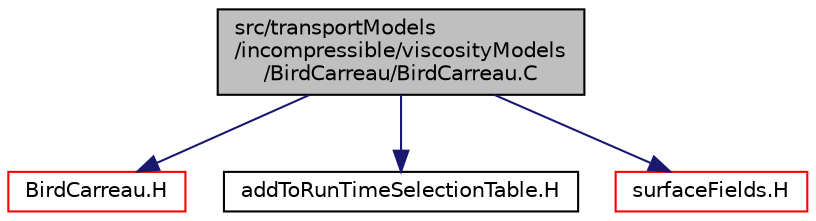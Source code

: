 digraph "src/transportModels/incompressible/viscosityModels/BirdCarreau/BirdCarreau.C"
{
  bgcolor="transparent";
  edge [fontname="Helvetica",fontsize="10",labelfontname="Helvetica",labelfontsize="10"];
  node [fontname="Helvetica",fontsize="10",shape=record];
  Node0 [label="src/transportModels\l/incompressible/viscosityModels\l/BirdCarreau/BirdCarreau.C",height=0.2,width=0.4,color="black", fillcolor="grey75", style="filled", fontcolor="black"];
  Node0 -> Node1 [color="midnightblue",fontsize="10",style="solid",fontname="Helvetica"];
  Node1 [label="BirdCarreau.H",height=0.2,width=0.4,color="red",URL="$a17321.html"];
  Node0 -> Node318 [color="midnightblue",fontsize="10",style="solid",fontname="Helvetica"];
  Node318 [label="addToRunTimeSelectionTable.H",height=0.2,width=0.4,color="black",URL="$a09989.html",tooltip="Macros for easy insertion into run-time selection tables. "];
  Node0 -> Node319 [color="midnightblue",fontsize="10",style="solid",fontname="Helvetica"];
  Node319 [label="surfaceFields.H",height=0.2,width=0.4,color="red",URL="$a02897.html",tooltip="Foam::surfaceFields. "];
}
